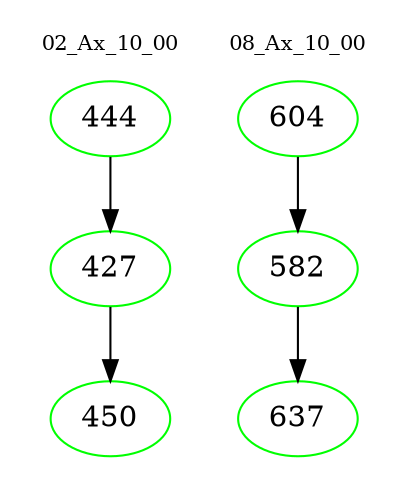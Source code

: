 digraph{
subgraph cluster_0 {
color = white
label = "02_Ax_10_00";
fontsize=10;
T0_444 [label="444", color="green"]
T0_444 -> T0_427 [color="black"]
T0_427 [label="427", color="green"]
T0_427 -> T0_450 [color="black"]
T0_450 [label="450", color="green"]
}
subgraph cluster_1 {
color = white
label = "08_Ax_10_00";
fontsize=10;
T1_604 [label="604", color="green"]
T1_604 -> T1_582 [color="black"]
T1_582 [label="582", color="green"]
T1_582 -> T1_637 [color="black"]
T1_637 [label="637", color="green"]
}
}
